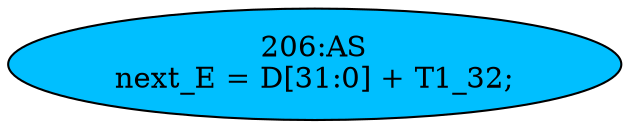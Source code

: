 strict digraph "" {
	node [label="\N"];
	"206:AS"	 [ast="<pyverilog.vparser.ast.Assign object at 0x7f28be102950>",
		def_var="['next_E']",
		fillcolor=deepskyblue,
		label="206:AS
next_E = D[31:0] + T1_32;",
		statements="[]",
		style=filled,
		typ=Assign,
		use_var="['D', 'T1_32']"];
}
